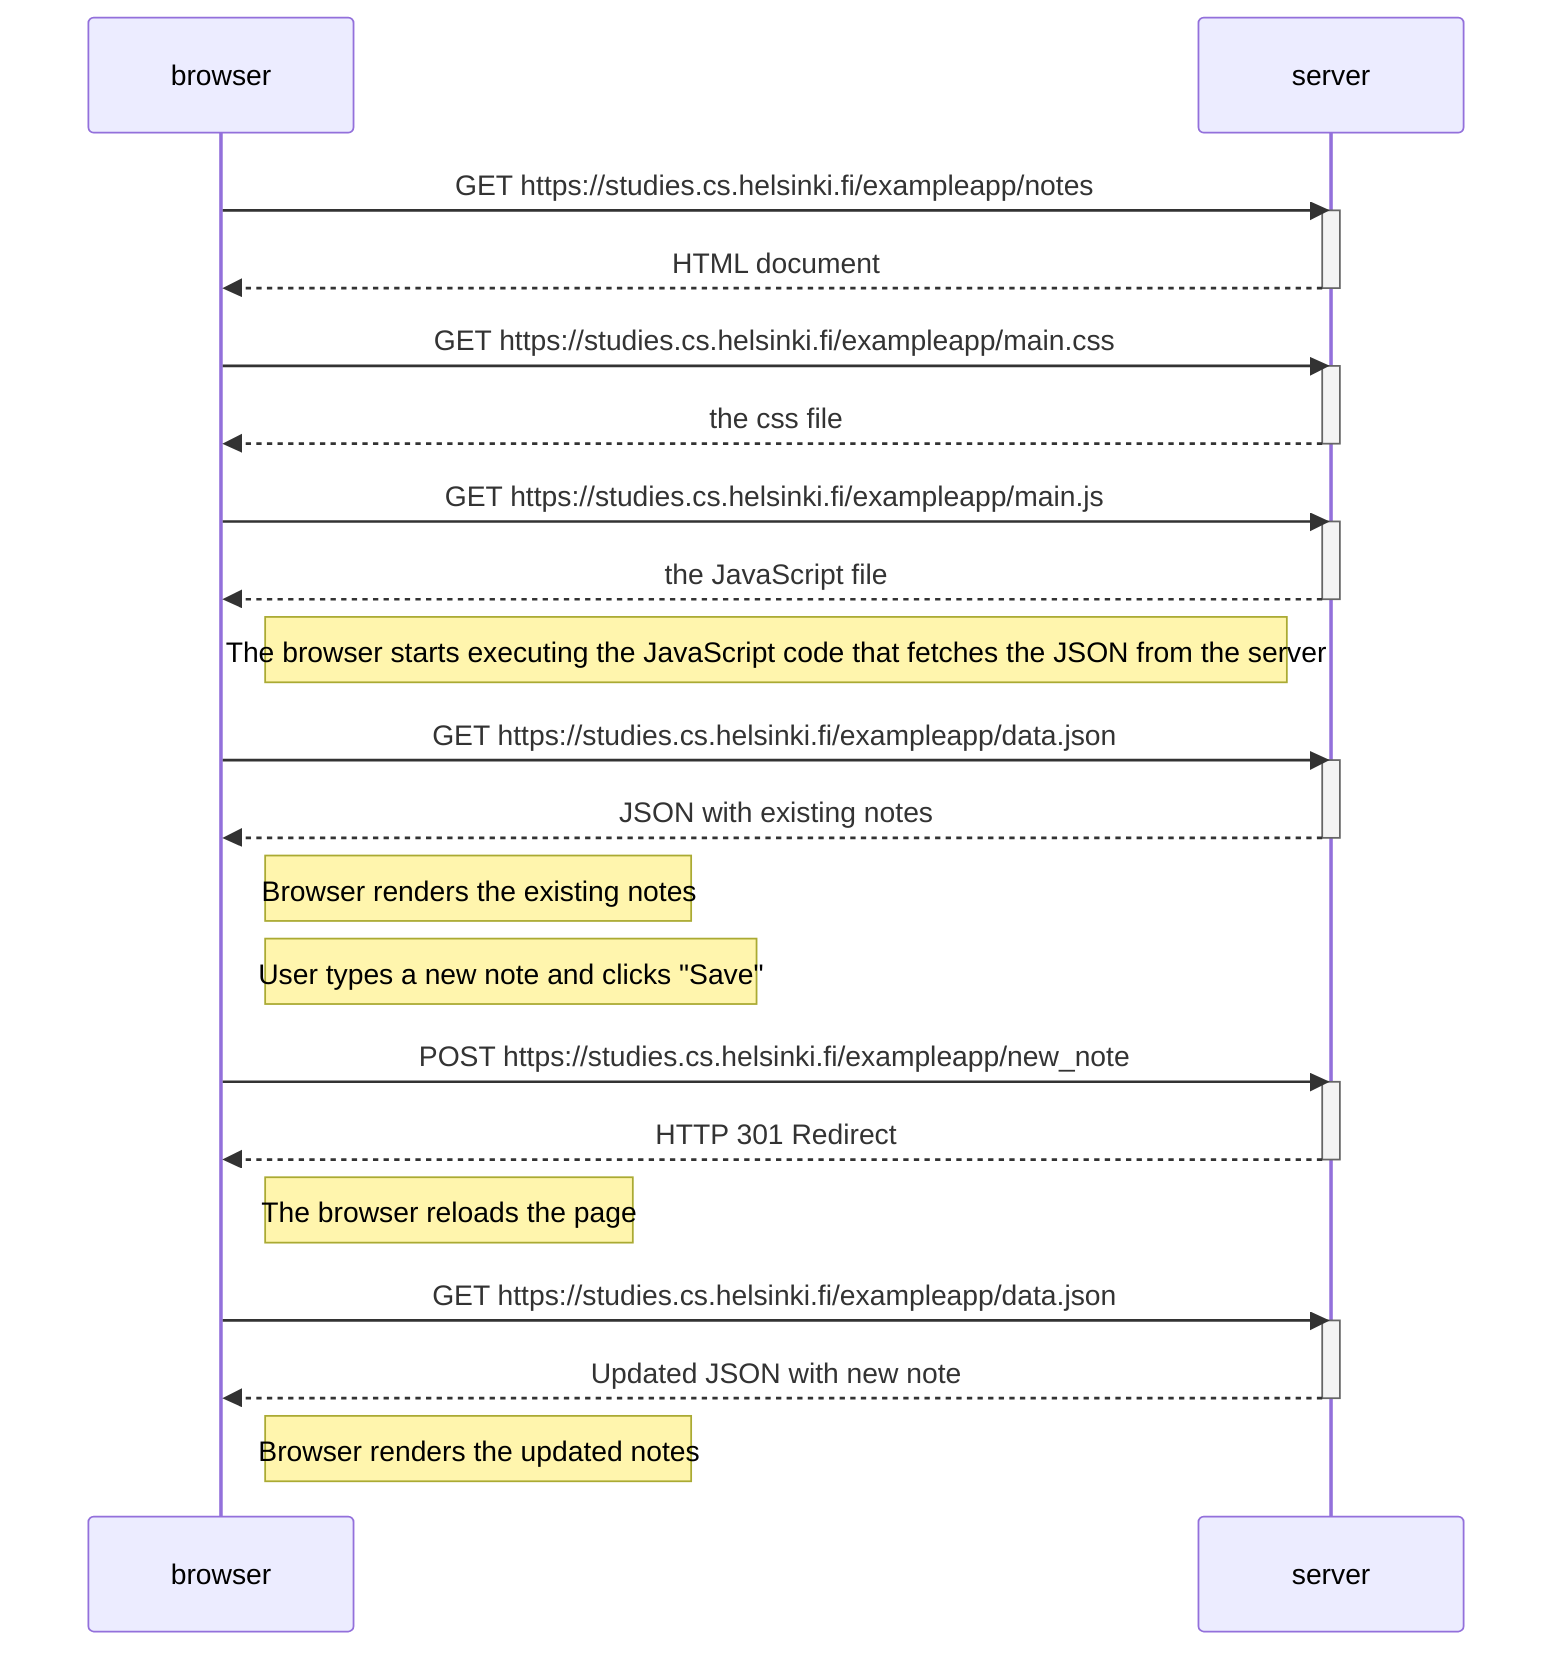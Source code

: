 sequenceDiagram
    participant browser
    participant server

    browser->>server: GET https://studies.cs.helsinki.fi/exampleapp/notes
    activate server
    server-->>browser: HTML document
    deactivate server

    browser->>server: GET https://studies.cs.helsinki.fi/exampleapp/main.css
    activate server
    server-->>browser: the css file
    deactivate server

    browser->>server: GET https://studies.cs.helsinki.fi/exampleapp/main.js
    activate server
    server-->>browser: the JavaScript file
    deactivate server

    Note right of browser: The browser starts executing the JavaScript code that fetches the JSON from the server

    browser->>server: GET https://studies.cs.helsinki.fi/exampleapp/data.json
    activate server
    server-->>browser: JSON with existing notes
    deactivate server

    Note right of browser: Browser renders the existing notes

    Note right of browser: User types a new note and clicks "Save"
    
    browser->>server: POST https://studies.cs.helsinki.fi/exampleapp/new_note
    activate server
    server-->>browser: HTTP 301 Redirect
    deactivate server

    Note right of browser: The browser reloads the page

    browser->>server: GET https://studies.cs.helsinki.fi/exampleapp/data.json
    activate server
    server-->>browser: Updated JSON with new note
    deactivate server

    Note right of browser: Browser renders the updated notes